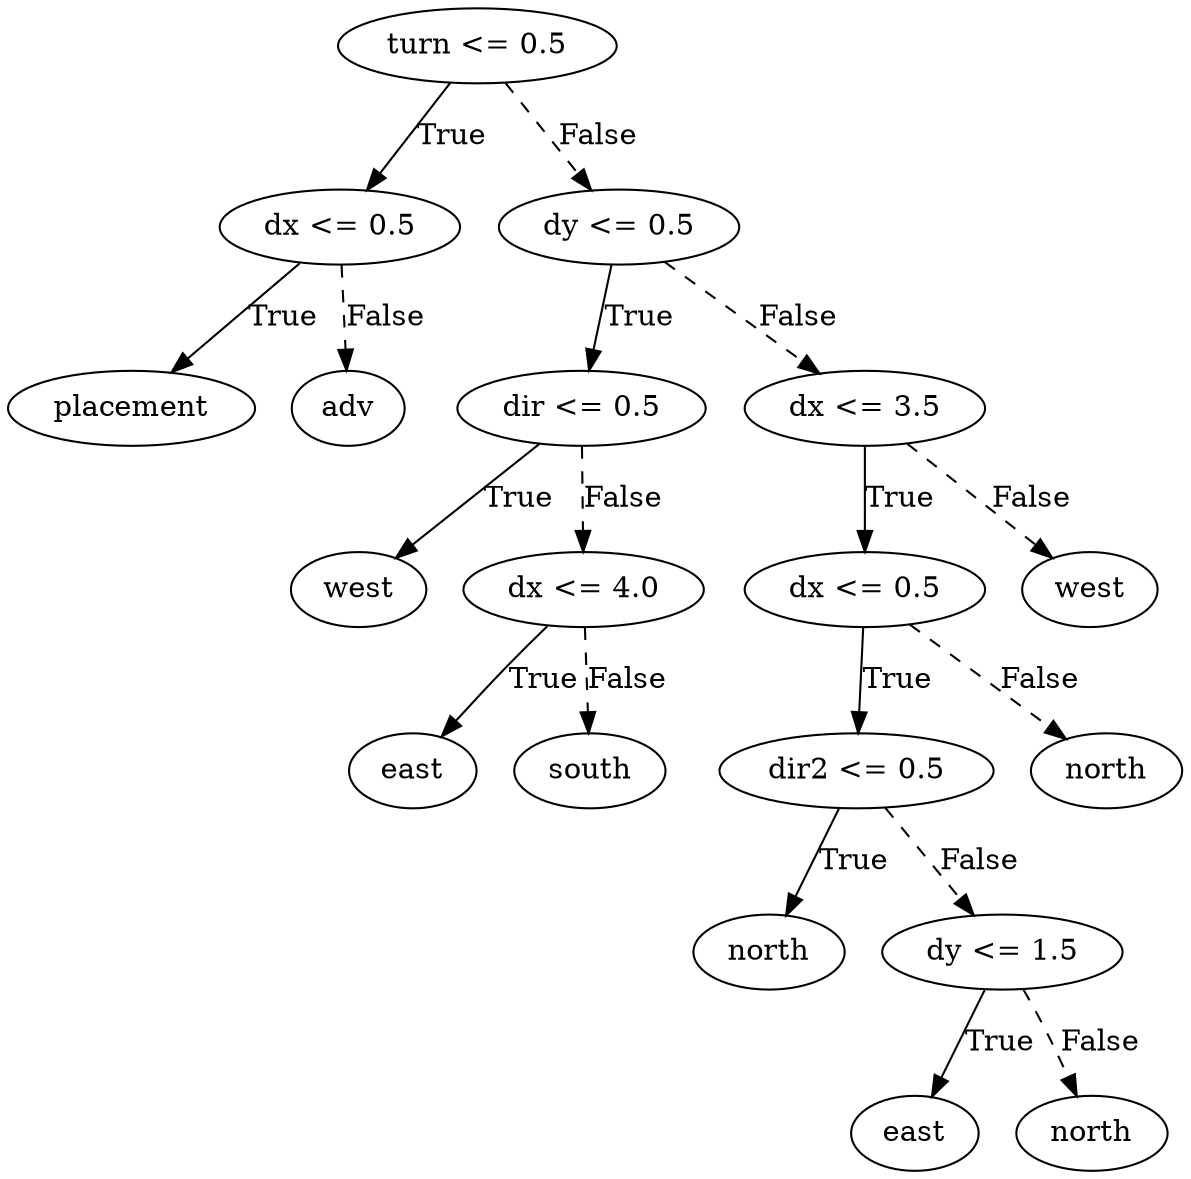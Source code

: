 digraph {
0 [label="turn <= 0.5"];
1 [label="dx <= 0.5"];
2 [label="placement"];
1 -> 2 [label="True"];
3 [label="adv"];
1 -> 3 [style="dashed", label="False"];
0 -> 1 [label="True"];
4 [label="dy <= 0.5"];
5 [label="dir <= 0.5"];
6 [label="west"];
5 -> 6 [label="True"];
7 [label="dx <= 4.0"];
8 [label="east"];
7 -> 8 [label="True"];
9 [label="south"];
7 -> 9 [style="dashed", label="False"];
5 -> 7 [style="dashed", label="False"];
4 -> 5 [label="True"];
10 [label="dx <= 3.5"];
11 [label="dx <= 0.5"];
12 [label="dir2 <= 0.5"];
13 [label="north"];
12 -> 13 [label="True"];
14 [label="dy <= 1.5"];
15 [label="east"];
14 -> 15 [label="True"];
16 [label="north"];
14 -> 16 [style="dashed", label="False"];
12 -> 14 [style="dashed", label="False"];
11 -> 12 [label="True"];
17 [label="north"];
11 -> 17 [style="dashed", label="False"];
10 -> 11 [label="True"];
18 [label="west"];
10 -> 18 [style="dashed", label="False"];
4 -> 10 [style="dashed", label="False"];
0 -> 4 [style="dashed", label="False"];

}